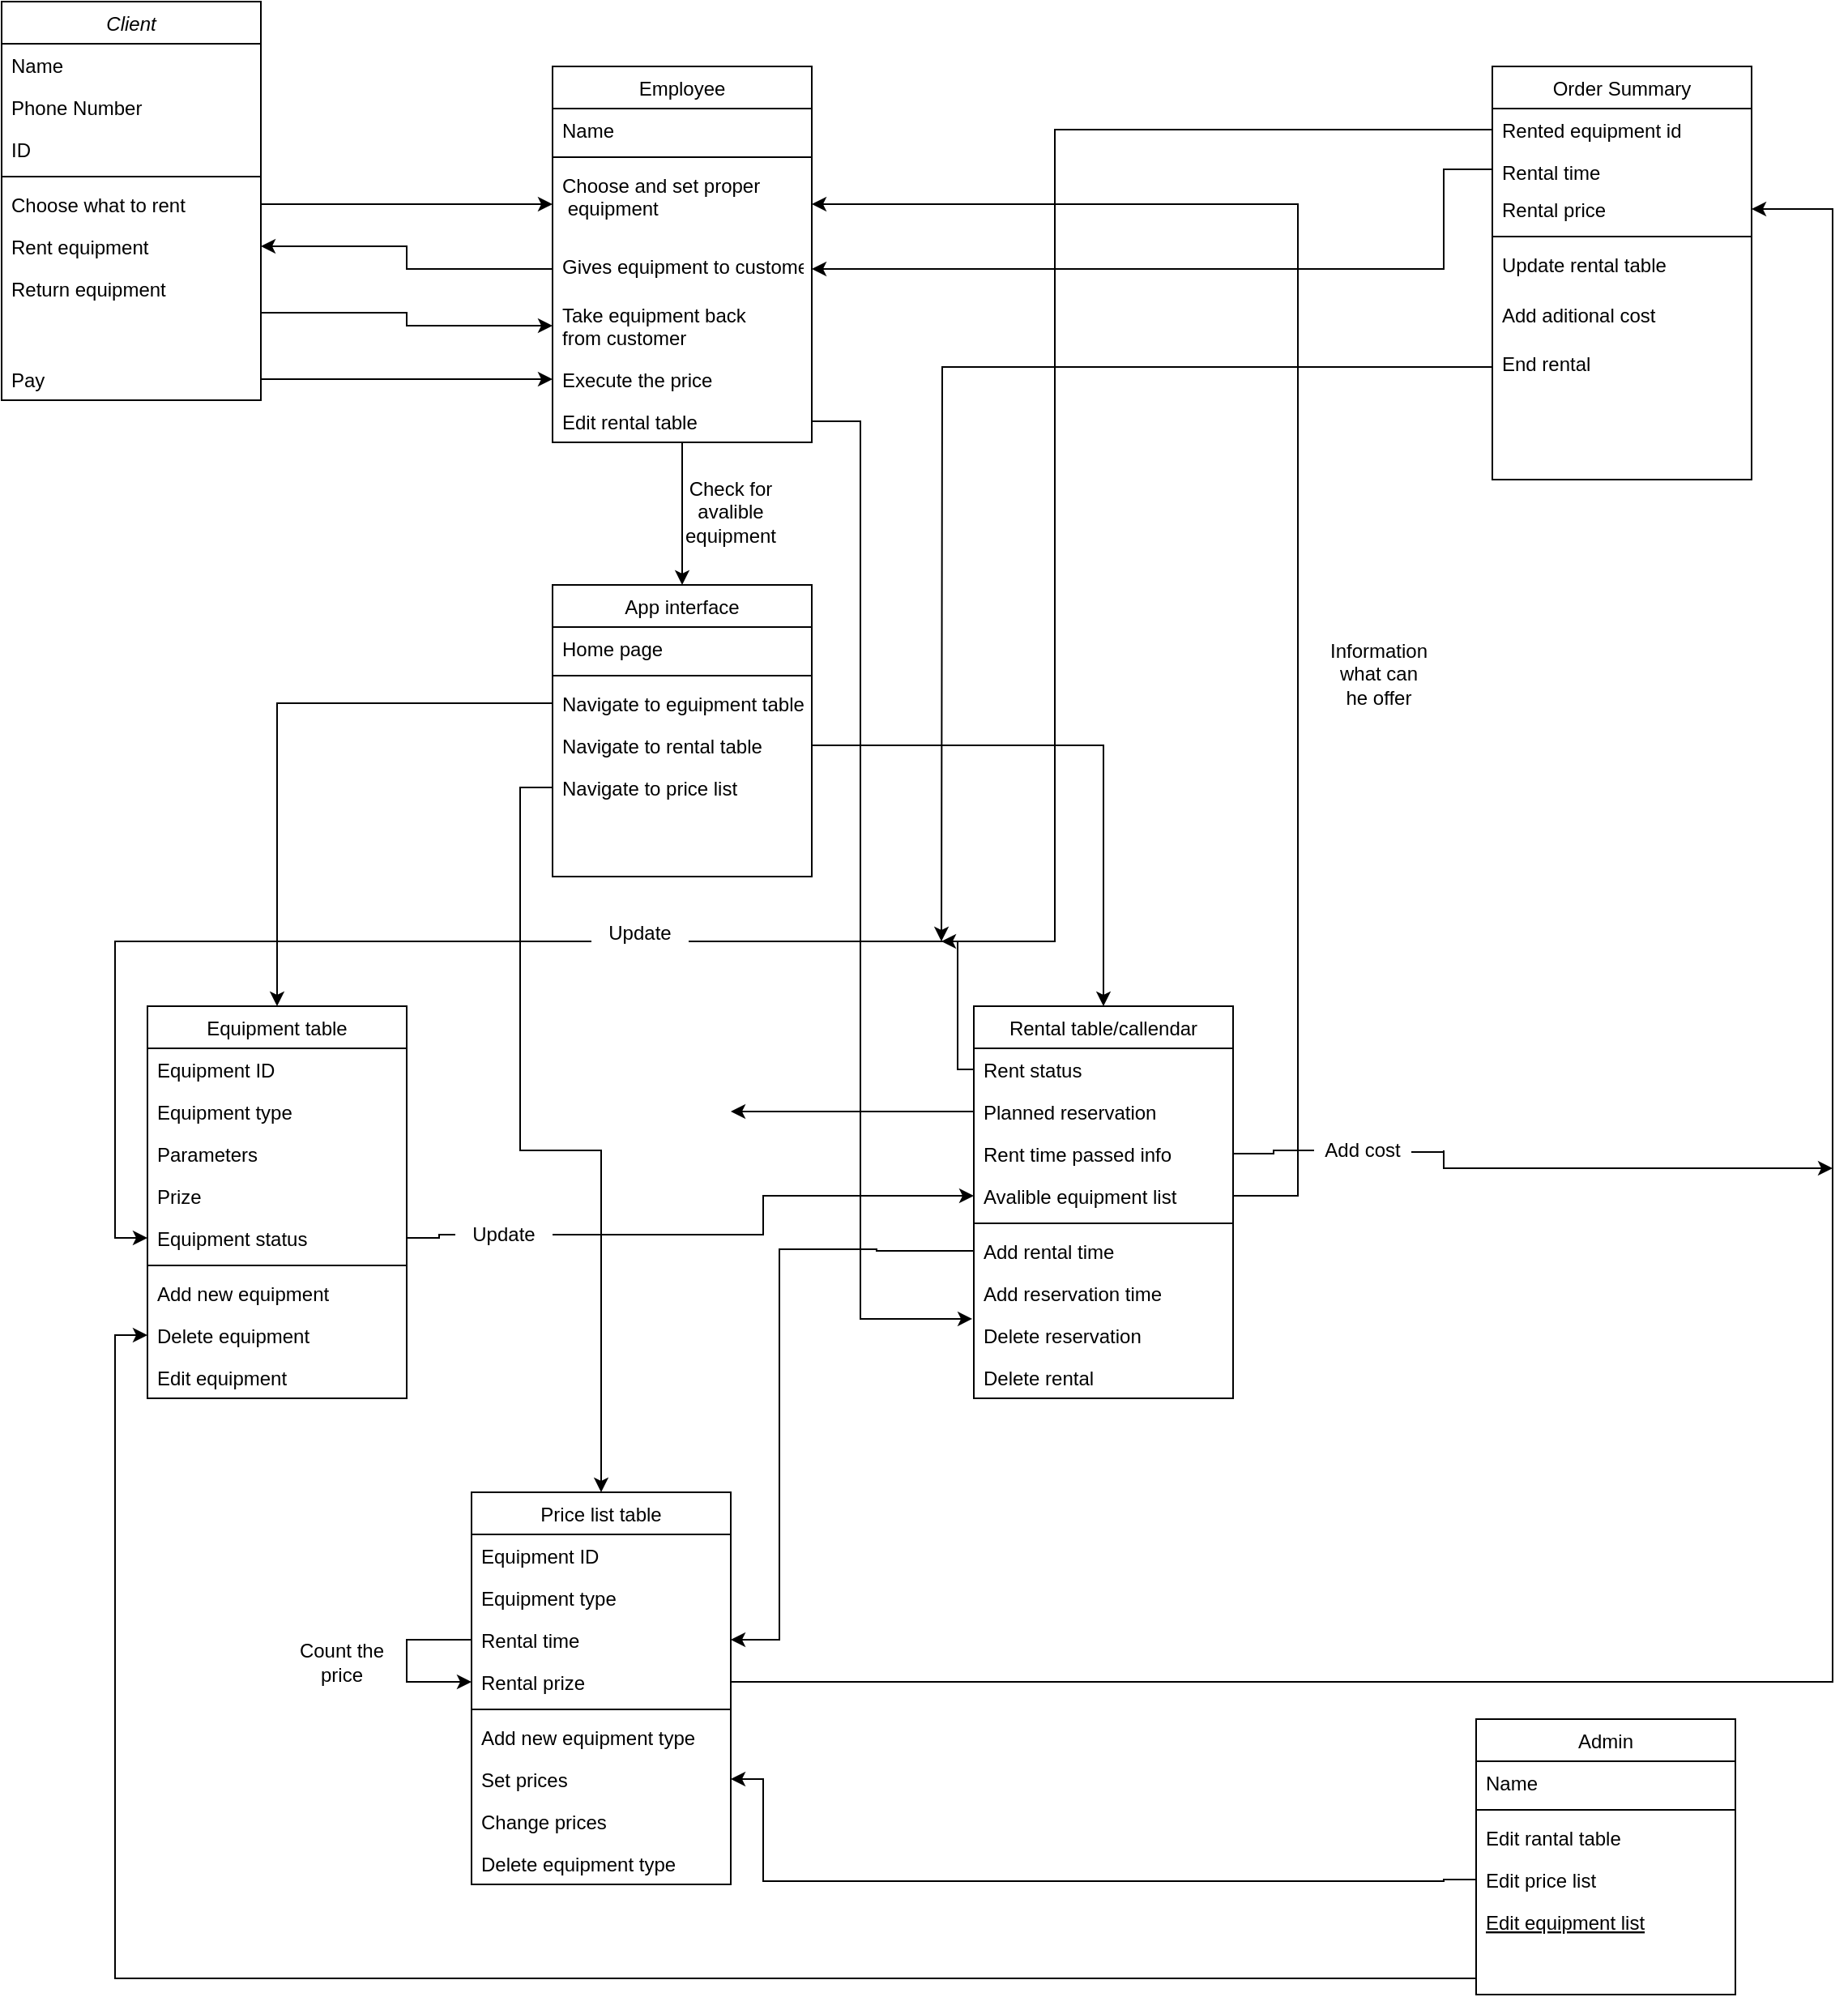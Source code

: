 <mxfile version="20.8.13" type="github">
  <diagram id="C5RBs43oDa-KdzZeNtuy" name="Page-1">
    <mxGraphModel dx="1434" dy="796" grid="1" gridSize="10" guides="1" tooltips="1" connect="1" arrows="1" fold="1" page="1" pageScale="1" pageWidth="827" pageHeight="1169" math="0" shadow="0">
      <root>
        <mxCell id="WIyWlLk6GJQsqaUBKTNV-0" />
        <mxCell id="WIyWlLk6GJQsqaUBKTNV-1" parent="WIyWlLk6GJQsqaUBKTNV-0" />
        <mxCell id="zkfFHV4jXpPFQw0GAbJ--0" value="Client" style="swimlane;fontStyle=2;align=center;verticalAlign=top;childLayout=stackLayout;horizontal=1;startSize=26;horizontalStack=0;resizeParent=1;resizeLast=0;collapsible=1;marginBottom=0;rounded=0;shadow=0;strokeWidth=1;" parent="WIyWlLk6GJQsqaUBKTNV-1" vertex="1">
          <mxGeometry x="50" y="30" width="160" height="246" as="geometry">
            <mxRectangle x="230" y="140" width="160" height="26" as="alternateBounds" />
          </mxGeometry>
        </mxCell>
        <mxCell id="zkfFHV4jXpPFQw0GAbJ--1" value="Name" style="text;align=left;verticalAlign=top;spacingLeft=4;spacingRight=4;overflow=hidden;rotatable=0;points=[[0,0.5],[1,0.5]];portConstraint=eastwest;" parent="zkfFHV4jXpPFQw0GAbJ--0" vertex="1">
          <mxGeometry y="26" width="160" height="26" as="geometry" />
        </mxCell>
        <mxCell id="zkfFHV4jXpPFQw0GAbJ--2" value="Phone Number" style="text;align=left;verticalAlign=top;spacingLeft=4;spacingRight=4;overflow=hidden;rotatable=0;points=[[0,0.5],[1,0.5]];portConstraint=eastwest;rounded=0;shadow=0;html=0;" parent="zkfFHV4jXpPFQw0GAbJ--0" vertex="1">
          <mxGeometry y="52" width="160" height="26" as="geometry" />
        </mxCell>
        <mxCell id="zkfFHV4jXpPFQw0GAbJ--3" value="ID" style="text;align=left;verticalAlign=top;spacingLeft=4;spacingRight=4;overflow=hidden;rotatable=0;points=[[0,0.5],[1,0.5]];portConstraint=eastwest;rounded=0;shadow=0;html=0;" parent="zkfFHV4jXpPFQw0GAbJ--0" vertex="1">
          <mxGeometry y="78" width="160" height="26" as="geometry" />
        </mxCell>
        <mxCell id="zkfFHV4jXpPFQw0GAbJ--4" value="" style="line;html=1;strokeWidth=1;align=left;verticalAlign=middle;spacingTop=-1;spacingLeft=3;spacingRight=3;rotatable=0;labelPosition=right;points=[];portConstraint=eastwest;" parent="zkfFHV4jXpPFQw0GAbJ--0" vertex="1">
          <mxGeometry y="104" width="160" height="8" as="geometry" />
        </mxCell>
        <mxCell id="zkfFHV4jXpPFQw0GAbJ--5" value="Choose what to rent" style="text;align=left;verticalAlign=top;spacingLeft=4;spacingRight=4;overflow=hidden;rotatable=0;points=[[0,0.5],[1,0.5]];portConstraint=eastwest;" parent="zkfFHV4jXpPFQw0GAbJ--0" vertex="1">
          <mxGeometry y="112" width="160" height="26" as="geometry" />
        </mxCell>
        <mxCell id="wicKvyrK94iRV2ChiAYH-0" value="Rent equipment" style="text;align=left;verticalAlign=top;spacingLeft=4;spacingRight=4;overflow=hidden;rotatable=0;points=[[0,0.5],[1,0.5]];portConstraint=eastwest;" vertex="1" parent="zkfFHV4jXpPFQw0GAbJ--0">
          <mxGeometry y="138" width="160" height="26" as="geometry" />
        </mxCell>
        <mxCell id="wicKvyrK94iRV2ChiAYH-1" value="Return equipment" style="text;align=left;verticalAlign=top;spacingLeft=4;spacingRight=4;overflow=hidden;rotatable=0;points=[[0,0.5],[1,0.5]];portConstraint=eastwest;" vertex="1" parent="zkfFHV4jXpPFQw0GAbJ--0">
          <mxGeometry y="164" width="160" height="56" as="geometry" />
        </mxCell>
        <mxCell id="wicKvyrK94iRV2ChiAYH-2" value="Pay" style="text;align=left;verticalAlign=top;spacingLeft=4;spacingRight=4;overflow=hidden;rotatable=0;points=[[0,0.5],[1,0.5]];portConstraint=eastwest;" vertex="1" parent="zkfFHV4jXpPFQw0GAbJ--0">
          <mxGeometry y="220" width="160" height="26" as="geometry" />
        </mxCell>
        <mxCell id="zkfFHV4jXpPFQw0GAbJ--6" value="Admin" style="swimlane;fontStyle=0;align=center;verticalAlign=top;childLayout=stackLayout;horizontal=1;startSize=26;horizontalStack=0;resizeParent=1;resizeLast=0;collapsible=1;marginBottom=0;rounded=0;shadow=0;strokeWidth=1;" parent="WIyWlLk6GJQsqaUBKTNV-1" vertex="1">
          <mxGeometry x="960" y="1090" width="160" height="170" as="geometry">
            <mxRectangle x="130" y="380" width="160" height="26" as="alternateBounds" />
          </mxGeometry>
        </mxCell>
        <mxCell id="zkfFHV4jXpPFQw0GAbJ--7" value="Name" style="text;align=left;verticalAlign=top;spacingLeft=4;spacingRight=4;overflow=hidden;rotatable=0;points=[[0,0.5],[1,0.5]];portConstraint=eastwest;" parent="zkfFHV4jXpPFQw0GAbJ--6" vertex="1">
          <mxGeometry y="26" width="160" height="26" as="geometry" />
        </mxCell>
        <mxCell id="zkfFHV4jXpPFQw0GAbJ--9" value="" style="line;html=1;strokeWidth=1;align=left;verticalAlign=middle;spacingTop=-1;spacingLeft=3;spacingRight=3;rotatable=0;labelPosition=right;points=[];portConstraint=eastwest;" parent="zkfFHV4jXpPFQw0GAbJ--6" vertex="1">
          <mxGeometry y="52" width="160" height="8" as="geometry" />
        </mxCell>
        <mxCell id="zkfFHV4jXpPFQw0GAbJ--11" value="Edit rantal table" style="text;align=left;verticalAlign=top;spacingLeft=4;spacingRight=4;overflow=hidden;rotatable=0;points=[[0,0.5],[1,0.5]];portConstraint=eastwest;" parent="zkfFHV4jXpPFQw0GAbJ--6" vertex="1">
          <mxGeometry y="60" width="160" height="26" as="geometry" />
        </mxCell>
        <mxCell id="wicKvyrK94iRV2ChiAYH-9" value="Edit price list" style="text;align=left;verticalAlign=top;spacingLeft=4;spacingRight=4;overflow=hidden;rotatable=0;points=[[0,0.5],[1,0.5]];portConstraint=eastwest;" vertex="1" parent="zkfFHV4jXpPFQw0GAbJ--6">
          <mxGeometry y="86" width="160" height="26" as="geometry" />
        </mxCell>
        <mxCell id="zkfFHV4jXpPFQw0GAbJ--10" value="Edit equipment list" style="text;align=left;verticalAlign=top;spacingLeft=4;spacingRight=4;overflow=hidden;rotatable=0;points=[[0,0.5],[1,0.5]];portConstraint=eastwest;fontStyle=4" parent="zkfFHV4jXpPFQw0GAbJ--6" vertex="1">
          <mxGeometry y="112" width="160" height="26" as="geometry" />
        </mxCell>
        <mxCell id="zkfFHV4jXpPFQw0GAbJ--13" value="App interface" style="swimlane;fontStyle=0;align=center;verticalAlign=top;childLayout=stackLayout;horizontal=1;startSize=26;horizontalStack=0;resizeParent=1;resizeLast=0;collapsible=1;marginBottom=0;rounded=0;shadow=0;strokeWidth=1;" parent="WIyWlLk6GJQsqaUBKTNV-1" vertex="1">
          <mxGeometry x="390" y="390" width="160" height="180" as="geometry">
            <mxRectangle x="340" y="380" width="170" height="26" as="alternateBounds" />
          </mxGeometry>
        </mxCell>
        <mxCell id="zkfFHV4jXpPFQw0GAbJ--14" value="Home page" style="text;align=left;verticalAlign=top;spacingLeft=4;spacingRight=4;overflow=hidden;rotatable=0;points=[[0,0.5],[1,0.5]];portConstraint=eastwest;" parent="zkfFHV4jXpPFQw0GAbJ--13" vertex="1">
          <mxGeometry y="26" width="160" height="26" as="geometry" />
        </mxCell>
        <mxCell id="zkfFHV4jXpPFQw0GAbJ--15" value="" style="line;html=1;strokeWidth=1;align=left;verticalAlign=middle;spacingTop=-1;spacingLeft=3;spacingRight=3;rotatable=0;labelPosition=right;points=[];portConstraint=eastwest;" parent="zkfFHV4jXpPFQw0GAbJ--13" vertex="1">
          <mxGeometry y="52" width="160" height="8" as="geometry" />
        </mxCell>
        <mxCell id="wicKvyrK94iRV2ChiAYH-6" value="Navigate to eguipment table" style="text;align=left;verticalAlign=top;spacingLeft=4;spacingRight=4;overflow=hidden;rotatable=0;points=[[0,0.5],[1,0.5]];portConstraint=eastwest;" vertex="1" parent="zkfFHV4jXpPFQw0GAbJ--13">
          <mxGeometry y="60" width="160" height="26" as="geometry" />
        </mxCell>
        <mxCell id="wicKvyrK94iRV2ChiAYH-7" value="Navigate to rental table" style="text;align=left;verticalAlign=top;spacingLeft=4;spacingRight=4;overflow=hidden;rotatable=0;points=[[0,0.5],[1,0.5]];portConstraint=eastwest;" vertex="1" parent="zkfFHV4jXpPFQw0GAbJ--13">
          <mxGeometry y="86" width="160" height="26" as="geometry" />
        </mxCell>
        <mxCell id="wicKvyrK94iRV2ChiAYH-25" value="Navigate to price list" style="text;align=left;verticalAlign=top;spacingLeft=4;spacingRight=4;overflow=hidden;rotatable=0;points=[[0,0.5],[1,0.5]];portConstraint=eastwest;" vertex="1" parent="zkfFHV4jXpPFQw0GAbJ--13">
          <mxGeometry y="112" width="160" height="26" as="geometry" />
        </mxCell>
        <mxCell id="wicKvyrK94iRV2ChiAYH-10" style="edgeStyle=orthogonalEdgeStyle;rounded=0;orthogonalLoop=1;jettySize=auto;html=1;exitX=0.5;exitY=1;exitDx=0;exitDy=0;" edge="1" parent="WIyWlLk6GJQsqaUBKTNV-1" source="zkfFHV4jXpPFQw0GAbJ--17" target="zkfFHV4jXpPFQw0GAbJ--13">
          <mxGeometry relative="1" as="geometry" />
        </mxCell>
        <mxCell id="zkfFHV4jXpPFQw0GAbJ--17" value="Employee" style="swimlane;fontStyle=0;align=center;verticalAlign=top;childLayout=stackLayout;horizontal=1;startSize=26;horizontalStack=0;resizeParent=1;resizeLast=0;collapsible=1;marginBottom=0;rounded=0;shadow=0;strokeWidth=1;" parent="WIyWlLk6GJQsqaUBKTNV-1" vertex="1">
          <mxGeometry x="390" y="70" width="160" height="232" as="geometry">
            <mxRectangle x="550" y="140" width="160" height="26" as="alternateBounds" />
          </mxGeometry>
        </mxCell>
        <mxCell id="zkfFHV4jXpPFQw0GAbJ--18" value="Name" style="text;align=left;verticalAlign=top;spacingLeft=4;spacingRight=4;overflow=hidden;rotatable=0;points=[[0,0.5],[1,0.5]];portConstraint=eastwest;" parent="zkfFHV4jXpPFQw0GAbJ--17" vertex="1">
          <mxGeometry y="26" width="160" height="26" as="geometry" />
        </mxCell>
        <mxCell id="zkfFHV4jXpPFQw0GAbJ--23" value="" style="line;html=1;strokeWidth=1;align=left;verticalAlign=middle;spacingTop=-1;spacingLeft=3;spacingRight=3;rotatable=0;labelPosition=right;points=[];portConstraint=eastwest;" parent="zkfFHV4jXpPFQw0GAbJ--17" vertex="1">
          <mxGeometry y="52" width="160" height="8" as="geometry" />
        </mxCell>
        <mxCell id="zkfFHV4jXpPFQw0GAbJ--24" value="Choose and set proper&#xa; equipment" style="text;align=left;verticalAlign=top;spacingLeft=4;spacingRight=4;overflow=hidden;rotatable=0;points=[[0,0.5],[1,0.5]];portConstraint=eastwest;" parent="zkfFHV4jXpPFQw0GAbJ--17" vertex="1">
          <mxGeometry y="60" width="160" height="50" as="geometry" />
        </mxCell>
        <mxCell id="zkfFHV4jXpPFQw0GAbJ--25" value="Gives equipment to customer" style="text;align=left;verticalAlign=top;spacingLeft=4;spacingRight=4;overflow=hidden;rotatable=0;points=[[0,0.5],[1,0.5]];portConstraint=eastwest;" parent="zkfFHV4jXpPFQw0GAbJ--17" vertex="1">
          <mxGeometry y="110" width="160" height="30" as="geometry" />
        </mxCell>
        <mxCell id="wicKvyrK94iRV2ChiAYH-3" value="Take equipment back &#xa;from customer" style="text;align=left;verticalAlign=top;spacingLeft=4;spacingRight=4;overflow=hidden;rotatable=0;points=[[0,0.5],[1,0.5]];portConstraint=eastwest;" vertex="1" parent="zkfFHV4jXpPFQw0GAbJ--17">
          <mxGeometry y="140" width="160" height="40" as="geometry" />
        </mxCell>
        <mxCell id="wicKvyrK94iRV2ChiAYH-5" value="Execute the price" style="text;align=left;verticalAlign=top;spacingLeft=4;spacingRight=4;overflow=hidden;rotatable=0;points=[[0,0.5],[1,0.5]];portConstraint=eastwest;" vertex="1" parent="zkfFHV4jXpPFQw0GAbJ--17">
          <mxGeometry y="180" width="160" height="26" as="geometry" />
        </mxCell>
        <mxCell id="wicKvyrK94iRV2ChiAYH-76" value="Edit rental table" style="text;align=left;verticalAlign=top;spacingLeft=4;spacingRight=4;overflow=hidden;rotatable=0;points=[[0,0.5],[1,0.5]];portConstraint=eastwest;" vertex="1" parent="zkfFHV4jXpPFQw0GAbJ--17">
          <mxGeometry y="206" width="160" height="26" as="geometry" />
        </mxCell>
        <mxCell id="wicKvyrK94iRV2ChiAYH-11" style="edgeStyle=orthogonalEdgeStyle;rounded=0;orthogonalLoop=1;jettySize=auto;html=1;" edge="1" parent="WIyWlLk6GJQsqaUBKTNV-1" source="zkfFHV4jXpPFQw0GAbJ--5" target="zkfFHV4jXpPFQw0GAbJ--24">
          <mxGeometry relative="1" as="geometry" />
        </mxCell>
        <mxCell id="wicKvyrK94iRV2ChiAYH-12" value="Check for avalible equipment" style="text;html=1;strokeColor=none;fillColor=none;align=center;verticalAlign=middle;whiteSpace=wrap;rounded=0;" vertex="1" parent="WIyWlLk6GJQsqaUBKTNV-1">
          <mxGeometry x="470" y="330" width="60" height="30" as="geometry" />
        </mxCell>
        <mxCell id="wicKvyrK94iRV2ChiAYH-13" value="Rental table/callendar" style="swimlane;fontStyle=0;align=center;verticalAlign=top;childLayout=stackLayout;horizontal=1;startSize=26;horizontalStack=0;resizeParent=1;resizeLast=0;collapsible=1;marginBottom=0;rounded=0;shadow=0;strokeWidth=1;" vertex="1" parent="WIyWlLk6GJQsqaUBKTNV-1">
          <mxGeometry x="650" y="650" width="160" height="242" as="geometry">
            <mxRectangle x="340" y="380" width="170" height="26" as="alternateBounds" />
          </mxGeometry>
        </mxCell>
        <mxCell id="wicKvyrK94iRV2ChiAYH-14" value="Rent status" style="text;align=left;verticalAlign=top;spacingLeft=4;spacingRight=4;overflow=hidden;rotatable=0;points=[[0,0.5],[1,0.5]];portConstraint=eastwest;" vertex="1" parent="wicKvyrK94iRV2ChiAYH-13">
          <mxGeometry y="26" width="160" height="26" as="geometry" />
        </mxCell>
        <mxCell id="wicKvyrK94iRV2ChiAYH-26" value="Planned reservation" style="text;align=left;verticalAlign=top;spacingLeft=4;spacingRight=4;overflow=hidden;rotatable=0;points=[[0,0.5],[1,0.5]];portConstraint=eastwest;" vertex="1" parent="wicKvyrK94iRV2ChiAYH-13">
          <mxGeometry y="52" width="160" height="26" as="geometry" />
        </mxCell>
        <mxCell id="wicKvyrK94iRV2ChiAYH-29" value="Rent time passed info" style="text;align=left;verticalAlign=top;spacingLeft=4;spacingRight=4;overflow=hidden;rotatable=0;points=[[0,0.5],[1,0.5]];portConstraint=eastwest;" vertex="1" parent="wicKvyrK94iRV2ChiAYH-13">
          <mxGeometry y="78" width="160" height="26" as="geometry" />
        </mxCell>
        <mxCell id="wicKvyrK94iRV2ChiAYH-49" value="Avalible equipment list" style="text;align=left;verticalAlign=top;spacingLeft=4;spacingRight=4;overflow=hidden;rotatable=0;points=[[0,0.5],[1,0.5]];portConstraint=eastwest;" vertex="1" parent="wicKvyrK94iRV2ChiAYH-13">
          <mxGeometry y="104" width="160" height="26" as="geometry" />
        </mxCell>
        <mxCell id="wicKvyrK94iRV2ChiAYH-15" value="" style="line;html=1;strokeWidth=1;align=left;verticalAlign=middle;spacingTop=-1;spacingLeft=3;spacingRight=3;rotatable=0;labelPosition=right;points=[];portConstraint=eastwest;" vertex="1" parent="wicKvyrK94iRV2ChiAYH-13">
          <mxGeometry y="130" width="160" height="8" as="geometry" />
        </mxCell>
        <mxCell id="wicKvyrK94iRV2ChiAYH-16" value="Add rental time" style="text;align=left;verticalAlign=top;spacingLeft=4;spacingRight=4;overflow=hidden;rotatable=0;points=[[0,0.5],[1,0.5]];portConstraint=eastwest;" vertex="1" parent="wicKvyrK94iRV2ChiAYH-13">
          <mxGeometry y="138" width="160" height="26" as="geometry" />
        </mxCell>
        <mxCell id="wicKvyrK94iRV2ChiAYH-17" value="Add reservation time" style="text;align=left;verticalAlign=top;spacingLeft=4;spacingRight=4;overflow=hidden;rotatable=0;points=[[0,0.5],[1,0.5]];portConstraint=eastwest;" vertex="1" parent="wicKvyrK94iRV2ChiAYH-13">
          <mxGeometry y="164" width="160" height="26" as="geometry" />
        </mxCell>
        <mxCell id="wicKvyrK94iRV2ChiAYH-28" value="Delete reservation" style="text;align=left;verticalAlign=top;spacingLeft=4;spacingRight=4;overflow=hidden;rotatable=0;points=[[0,0.5],[1,0.5]];portConstraint=eastwest;" vertex="1" parent="wicKvyrK94iRV2ChiAYH-13">
          <mxGeometry y="190" width="160" height="26" as="geometry" />
        </mxCell>
        <mxCell id="wicKvyrK94iRV2ChiAYH-27" value="Delete rental" style="text;align=left;verticalAlign=top;spacingLeft=4;spacingRight=4;overflow=hidden;rotatable=0;points=[[0,0.5],[1,0.5]];portConstraint=eastwest;" vertex="1" parent="wicKvyrK94iRV2ChiAYH-13">
          <mxGeometry y="216" width="160" height="26" as="geometry" />
        </mxCell>
        <mxCell id="wicKvyrK94iRV2ChiAYH-18" value="Equipment table" style="swimlane;fontStyle=0;align=center;verticalAlign=top;childLayout=stackLayout;horizontal=1;startSize=26;horizontalStack=0;resizeParent=1;resizeLast=0;collapsible=1;marginBottom=0;rounded=0;shadow=0;strokeWidth=1;" vertex="1" parent="WIyWlLk6GJQsqaUBKTNV-1">
          <mxGeometry x="140" y="650" width="160" height="242" as="geometry">
            <mxRectangle x="340" y="380" width="170" height="26" as="alternateBounds" />
          </mxGeometry>
        </mxCell>
        <mxCell id="wicKvyrK94iRV2ChiAYH-19" value="Equipment ID" style="text;align=left;verticalAlign=top;spacingLeft=4;spacingRight=4;overflow=hidden;rotatable=0;points=[[0,0.5],[1,0.5]];portConstraint=eastwest;" vertex="1" parent="wicKvyrK94iRV2ChiAYH-18">
          <mxGeometry y="26" width="160" height="26" as="geometry" />
        </mxCell>
        <mxCell id="wicKvyrK94iRV2ChiAYH-41" value="Equipment type" style="text;align=left;verticalAlign=top;spacingLeft=4;spacingRight=4;overflow=hidden;rotatable=0;points=[[0,0.5],[1,0.5]];portConstraint=eastwest;" vertex="1" parent="wicKvyrK94iRV2ChiAYH-18">
          <mxGeometry y="52" width="160" height="26" as="geometry" />
        </mxCell>
        <mxCell id="wicKvyrK94iRV2ChiAYH-23" value="Parameters" style="text;align=left;verticalAlign=top;spacingLeft=4;spacingRight=4;overflow=hidden;rotatable=0;points=[[0,0.5],[1,0.5]];portConstraint=eastwest;" vertex="1" parent="wicKvyrK94iRV2ChiAYH-18">
          <mxGeometry y="78" width="160" height="26" as="geometry" />
        </mxCell>
        <mxCell id="wicKvyrK94iRV2ChiAYH-24" value="Prize" style="text;align=left;verticalAlign=top;spacingLeft=4;spacingRight=4;overflow=hidden;rotatable=0;points=[[0,0.5],[1,0.5]];portConstraint=eastwest;" vertex="1" parent="wicKvyrK94iRV2ChiAYH-18">
          <mxGeometry y="104" width="160" height="26" as="geometry" />
        </mxCell>
        <mxCell id="wicKvyrK94iRV2ChiAYH-70" value="Equipment status" style="text;align=left;verticalAlign=top;spacingLeft=4;spacingRight=4;overflow=hidden;rotatable=0;points=[[0,0.5],[1,0.5]];portConstraint=eastwest;" vertex="1" parent="wicKvyrK94iRV2ChiAYH-18">
          <mxGeometry y="130" width="160" height="26" as="geometry" />
        </mxCell>
        <mxCell id="wicKvyrK94iRV2ChiAYH-20" value="" style="line;html=1;strokeWidth=1;align=left;verticalAlign=middle;spacingTop=-1;spacingLeft=3;spacingRight=3;rotatable=0;labelPosition=right;points=[];portConstraint=eastwest;" vertex="1" parent="wicKvyrK94iRV2ChiAYH-18">
          <mxGeometry y="156" width="160" height="8" as="geometry" />
        </mxCell>
        <mxCell id="wicKvyrK94iRV2ChiAYH-21" value="Add new equipment" style="text;align=left;verticalAlign=top;spacingLeft=4;spacingRight=4;overflow=hidden;rotatable=0;points=[[0,0.5],[1,0.5]];portConstraint=eastwest;" vertex="1" parent="wicKvyrK94iRV2ChiAYH-18">
          <mxGeometry y="164" width="160" height="26" as="geometry" />
        </mxCell>
        <mxCell id="wicKvyrK94iRV2ChiAYH-22" value="Delete equipment" style="text;align=left;verticalAlign=top;spacingLeft=4;spacingRight=4;overflow=hidden;rotatable=0;points=[[0,0.5],[1,0.5]];portConstraint=eastwest;" vertex="1" parent="wicKvyrK94iRV2ChiAYH-18">
          <mxGeometry y="190" width="160" height="26" as="geometry" />
        </mxCell>
        <mxCell id="wicKvyrK94iRV2ChiAYH-45" value="Edit equipment" style="text;align=left;verticalAlign=top;spacingLeft=4;spacingRight=4;overflow=hidden;rotatable=0;points=[[0,0.5],[1,0.5]];portConstraint=eastwest;" vertex="1" parent="wicKvyrK94iRV2ChiAYH-18">
          <mxGeometry y="216" width="160" height="26" as="geometry" />
        </mxCell>
        <mxCell id="wicKvyrK94iRV2ChiAYH-30" style="edgeStyle=orthogonalEdgeStyle;rounded=0;orthogonalLoop=1;jettySize=auto;html=1;entryX=0.5;entryY=0;entryDx=0;entryDy=0;" edge="1" parent="WIyWlLk6GJQsqaUBKTNV-1" source="wicKvyrK94iRV2ChiAYH-6" target="wicKvyrK94iRV2ChiAYH-18">
          <mxGeometry relative="1" as="geometry" />
        </mxCell>
        <mxCell id="wicKvyrK94iRV2ChiAYH-31" style="edgeStyle=orthogonalEdgeStyle;rounded=0;orthogonalLoop=1;jettySize=auto;html=1;entryX=0.5;entryY=0;entryDx=0;entryDy=0;" edge="1" parent="WIyWlLk6GJQsqaUBKTNV-1" source="wicKvyrK94iRV2ChiAYH-7" target="wicKvyrK94iRV2ChiAYH-13">
          <mxGeometry relative="1" as="geometry">
            <Array as="points">
              <mxPoint x="730" y="489" />
            </Array>
          </mxGeometry>
        </mxCell>
        <mxCell id="wicKvyrK94iRV2ChiAYH-32" value="Price list table" style="swimlane;fontStyle=0;align=center;verticalAlign=top;childLayout=stackLayout;horizontal=1;startSize=26;horizontalStack=0;resizeParent=1;resizeLast=0;collapsible=1;marginBottom=0;rounded=0;shadow=0;strokeWidth=1;" vertex="1" parent="WIyWlLk6GJQsqaUBKTNV-1">
          <mxGeometry x="340" y="950" width="160" height="242" as="geometry">
            <mxRectangle x="340" y="380" width="170" height="26" as="alternateBounds" />
          </mxGeometry>
        </mxCell>
        <mxCell id="wicKvyrK94iRV2ChiAYH-40" value="Equipment ID" style="text;align=left;verticalAlign=top;spacingLeft=4;spacingRight=4;overflow=hidden;rotatable=0;points=[[0,0.5],[1,0.5]];portConstraint=eastwest;" vertex="1" parent="wicKvyrK94iRV2ChiAYH-32">
          <mxGeometry y="26" width="160" height="26" as="geometry" />
        </mxCell>
        <mxCell id="wicKvyrK94iRV2ChiAYH-33" value="Equipment type" style="text;align=left;verticalAlign=top;spacingLeft=4;spacingRight=4;overflow=hidden;rotatable=0;points=[[0,0.5],[1,0.5]];portConstraint=eastwest;" vertex="1" parent="wicKvyrK94iRV2ChiAYH-32">
          <mxGeometry y="52" width="160" height="26" as="geometry" />
        </mxCell>
        <mxCell id="wicKvyrK94iRV2ChiAYH-59" style="edgeStyle=orthogonalEdgeStyle;rounded=0;orthogonalLoop=1;jettySize=auto;html=1;exitX=0;exitY=0.5;exitDx=0;exitDy=0;entryX=0;entryY=0.5;entryDx=0;entryDy=0;" edge="1" parent="wicKvyrK94iRV2ChiAYH-32" source="wicKvyrK94iRV2ChiAYH-38" target="wicKvyrK94iRV2ChiAYH-39">
          <mxGeometry relative="1" as="geometry">
            <Array as="points">
              <mxPoint x="-40" y="91" />
              <mxPoint x="-40" y="117" />
            </Array>
          </mxGeometry>
        </mxCell>
        <mxCell id="wicKvyrK94iRV2ChiAYH-38" value="Rental time" style="text;align=left;verticalAlign=top;spacingLeft=4;spacingRight=4;overflow=hidden;rotatable=0;points=[[0,0.5],[1,0.5]];portConstraint=eastwest;" vertex="1" parent="wicKvyrK94iRV2ChiAYH-32">
          <mxGeometry y="78" width="160" height="26" as="geometry" />
        </mxCell>
        <mxCell id="wicKvyrK94iRV2ChiAYH-39" value="Rental prize" style="text;align=left;verticalAlign=top;spacingLeft=4;spacingRight=4;overflow=hidden;rotatable=0;points=[[0,0.5],[1,0.5]];portConstraint=eastwest;" vertex="1" parent="wicKvyrK94iRV2ChiAYH-32">
          <mxGeometry y="104" width="160" height="26" as="geometry" />
        </mxCell>
        <mxCell id="wicKvyrK94iRV2ChiAYH-34" value="" style="line;html=1;strokeWidth=1;align=left;verticalAlign=middle;spacingTop=-1;spacingLeft=3;spacingRight=3;rotatable=0;labelPosition=right;points=[];portConstraint=eastwest;" vertex="1" parent="wicKvyrK94iRV2ChiAYH-32">
          <mxGeometry y="130" width="160" height="8" as="geometry" />
        </mxCell>
        <mxCell id="wicKvyrK94iRV2ChiAYH-35" value="Add new equipment type" style="text;align=left;verticalAlign=top;spacingLeft=4;spacingRight=4;overflow=hidden;rotatable=0;points=[[0,0.5],[1,0.5]];portConstraint=eastwest;" vertex="1" parent="wicKvyrK94iRV2ChiAYH-32">
          <mxGeometry y="138" width="160" height="26" as="geometry" />
        </mxCell>
        <mxCell id="wicKvyrK94iRV2ChiAYH-42" value="Set prices" style="text;align=left;verticalAlign=top;spacingLeft=4;spacingRight=4;overflow=hidden;rotatable=0;points=[[0,0.5],[1,0.5]];portConstraint=eastwest;" vertex="1" parent="wicKvyrK94iRV2ChiAYH-32">
          <mxGeometry y="164" width="160" height="26" as="geometry" />
        </mxCell>
        <mxCell id="wicKvyrK94iRV2ChiAYH-36" value="Change prices" style="text;align=left;verticalAlign=top;spacingLeft=4;spacingRight=4;overflow=hidden;rotatable=0;points=[[0,0.5],[1,0.5]];portConstraint=eastwest;" vertex="1" parent="wicKvyrK94iRV2ChiAYH-32">
          <mxGeometry y="190" width="160" height="26" as="geometry" />
        </mxCell>
        <mxCell id="wicKvyrK94iRV2ChiAYH-37" value="Delete equipment type" style="text;align=left;verticalAlign=top;spacingLeft=4;spacingRight=4;overflow=hidden;rotatable=0;points=[[0,0.5],[1,0.5]];portConstraint=eastwest;" vertex="1" parent="wicKvyrK94iRV2ChiAYH-32">
          <mxGeometry y="216" width="160" height="26" as="geometry" />
        </mxCell>
        <mxCell id="wicKvyrK94iRV2ChiAYH-43" style="edgeStyle=orthogonalEdgeStyle;rounded=0;orthogonalLoop=1;jettySize=auto;html=1;" edge="1" parent="WIyWlLk6GJQsqaUBKTNV-1" source="wicKvyrK94iRV2ChiAYH-25" target="wicKvyrK94iRV2ChiAYH-32">
          <mxGeometry relative="1" as="geometry" />
        </mxCell>
        <mxCell id="wicKvyrK94iRV2ChiAYH-46" style="edgeStyle=orthogonalEdgeStyle;rounded=0;orthogonalLoop=1;jettySize=auto;html=1;entryX=0;entryY=0.5;entryDx=0;entryDy=0;" edge="1" parent="WIyWlLk6GJQsqaUBKTNV-1" source="zkfFHV4jXpPFQw0GAbJ--10" target="wicKvyrK94iRV2ChiAYH-22">
          <mxGeometry relative="1" as="geometry">
            <Array as="points">
              <mxPoint x="960" y="1250" />
              <mxPoint x="120" y="1250" />
              <mxPoint x="120" y="853" />
            </Array>
          </mxGeometry>
        </mxCell>
        <mxCell id="wicKvyrK94iRV2ChiAYH-48" style="edgeStyle=orthogonalEdgeStyle;rounded=0;orthogonalLoop=1;jettySize=auto;html=1;" edge="1" parent="WIyWlLk6GJQsqaUBKTNV-1" source="wicKvyrK94iRV2ChiAYH-9">
          <mxGeometry relative="1" as="geometry">
            <mxPoint x="500" y="1127" as="targetPoint" />
            <Array as="points">
              <mxPoint x="940" y="1189" />
              <mxPoint x="940" y="1190" />
              <mxPoint x="520" y="1190" />
              <mxPoint x="520" y="1127" />
            </Array>
          </mxGeometry>
        </mxCell>
        <mxCell id="wicKvyrK94iRV2ChiAYH-50" style="edgeStyle=orthogonalEdgeStyle;rounded=0;orthogonalLoop=1;jettySize=auto;html=1;exitX=1;exitY=0.5;exitDx=0;exitDy=0;" edge="1" parent="WIyWlLk6GJQsqaUBKTNV-1" source="wicKvyrK94iRV2ChiAYH-49" target="zkfFHV4jXpPFQw0GAbJ--24">
          <mxGeometry relative="1" as="geometry">
            <Array as="points">
              <mxPoint x="850" y="767" />
              <mxPoint x="850" y="155" />
            </Array>
          </mxGeometry>
        </mxCell>
        <mxCell id="wicKvyrK94iRV2ChiAYH-51" value="Information what can he offer" style="text;html=1;strokeColor=none;fillColor=none;align=center;verticalAlign=middle;whiteSpace=wrap;rounded=0;" vertex="1" parent="WIyWlLk6GJQsqaUBKTNV-1">
          <mxGeometry x="870" y="430" width="60" height="30" as="geometry" />
        </mxCell>
        <mxCell id="wicKvyrK94iRV2ChiAYH-52" style="edgeStyle=orthogonalEdgeStyle;rounded=0;orthogonalLoop=1;jettySize=auto;html=1;" edge="1" parent="WIyWlLk6GJQsqaUBKTNV-1" source="zkfFHV4jXpPFQw0GAbJ--25" target="wicKvyrK94iRV2ChiAYH-0">
          <mxGeometry relative="1" as="geometry" />
        </mxCell>
        <mxCell id="wicKvyrK94iRV2ChiAYH-53" style="edgeStyle=orthogonalEdgeStyle;rounded=0;orthogonalLoop=1;jettySize=auto;html=1;" edge="1" parent="WIyWlLk6GJQsqaUBKTNV-1" source="wicKvyrK94iRV2ChiAYH-1" target="wicKvyrK94iRV2ChiAYH-3">
          <mxGeometry relative="1" as="geometry" />
        </mxCell>
        <mxCell id="wicKvyrK94iRV2ChiAYH-54" style="edgeStyle=orthogonalEdgeStyle;rounded=0;orthogonalLoop=1;jettySize=auto;html=1;entryX=0;entryY=0.5;entryDx=0;entryDy=0;" edge="1" parent="WIyWlLk6GJQsqaUBKTNV-1" source="wicKvyrK94iRV2ChiAYH-2" target="wicKvyrK94iRV2ChiAYH-5">
          <mxGeometry relative="1" as="geometry" />
        </mxCell>
        <mxCell id="wicKvyrK94iRV2ChiAYH-56" value="Count the price" style="text;html=1;strokeColor=none;fillColor=none;align=center;verticalAlign=middle;whiteSpace=wrap;rounded=0;" vertex="1" parent="WIyWlLk6GJQsqaUBKTNV-1">
          <mxGeometry x="230" y="1040" width="60" height="30" as="geometry" />
        </mxCell>
        <mxCell id="wicKvyrK94iRV2ChiAYH-57" style="edgeStyle=orthogonalEdgeStyle;rounded=0;orthogonalLoop=1;jettySize=auto;html=1;entryX=1;entryY=0.5;entryDx=0;entryDy=0;" edge="1" parent="WIyWlLk6GJQsqaUBKTNV-1" source="wicKvyrK94iRV2ChiAYH-16" target="wicKvyrK94iRV2ChiAYH-38">
          <mxGeometry relative="1" as="geometry">
            <Array as="points">
              <mxPoint x="590" y="801" />
              <mxPoint x="590" y="800" />
              <mxPoint x="530" y="800" />
              <mxPoint x="530" y="1041" />
            </Array>
          </mxGeometry>
        </mxCell>
        <mxCell id="wicKvyrK94iRV2ChiAYH-60" style="edgeStyle=orthogonalEdgeStyle;rounded=0;orthogonalLoop=1;jettySize=auto;html=1;startArrow=none;exitX=1;exitY=0.533;exitDx=0;exitDy=0;exitPerimeter=0;" edge="1" parent="WIyWlLk6GJQsqaUBKTNV-1" source="wicKvyrK94iRV2ChiAYH-61">
          <mxGeometry relative="1" as="geometry">
            <mxPoint x="1180" y="750" as="targetPoint" />
            <Array as="points">
              <mxPoint x="940" y="739" />
              <mxPoint x="940" y="750" />
              <mxPoint x="950" y="750" />
            </Array>
          </mxGeometry>
        </mxCell>
        <mxCell id="wicKvyrK94iRV2ChiAYH-63" value="Order Summary" style="swimlane;fontStyle=0;align=center;verticalAlign=top;childLayout=stackLayout;horizontal=1;startSize=26;horizontalStack=0;resizeParent=1;resizeLast=0;collapsible=1;marginBottom=0;rounded=0;shadow=0;strokeWidth=1;" vertex="1" parent="WIyWlLk6GJQsqaUBKTNV-1">
          <mxGeometry x="970" y="70" width="160" height="255" as="geometry">
            <mxRectangle x="550" y="140" width="160" height="26" as="alternateBounds" />
          </mxGeometry>
        </mxCell>
        <mxCell id="wicKvyrK94iRV2ChiAYH-64" value="Rented equipment id" style="text;align=left;verticalAlign=top;spacingLeft=4;spacingRight=4;overflow=hidden;rotatable=0;points=[[0,0.5],[1,0.5]];portConstraint=eastwest;" vertex="1" parent="wicKvyrK94iRV2ChiAYH-63">
          <mxGeometry y="26" width="160" height="26" as="geometry" />
        </mxCell>
        <mxCell id="wicKvyrK94iRV2ChiAYH-79" value="Rental time" style="text;align=left;verticalAlign=top;spacingLeft=4;spacingRight=4;overflow=hidden;rotatable=0;points=[[0,0.5],[1,0.5]];portConstraint=eastwest;" vertex="1" parent="wicKvyrK94iRV2ChiAYH-63">
          <mxGeometry y="52" width="160" height="23" as="geometry" />
        </mxCell>
        <mxCell id="wicKvyrK94iRV2ChiAYH-78" value="Rental price" style="text;align=left;verticalAlign=top;spacingLeft=4;spacingRight=4;overflow=hidden;rotatable=0;points=[[0,0.5],[1,0.5]];portConstraint=eastwest;" vertex="1" parent="wicKvyrK94iRV2ChiAYH-63">
          <mxGeometry y="75" width="160" height="26" as="geometry" />
        </mxCell>
        <mxCell id="wicKvyrK94iRV2ChiAYH-65" value="" style="line;html=1;strokeWidth=1;align=left;verticalAlign=middle;spacingTop=-1;spacingLeft=3;spacingRight=3;rotatable=0;labelPosition=right;points=[];portConstraint=eastwest;" vertex="1" parent="wicKvyrK94iRV2ChiAYH-63">
          <mxGeometry y="101" width="160" height="8" as="geometry" />
        </mxCell>
        <mxCell id="wicKvyrK94iRV2ChiAYH-66" value="Update rental table" style="text;align=left;verticalAlign=top;spacingLeft=4;spacingRight=4;overflow=hidden;rotatable=0;points=[[0,0.5],[1,0.5]];portConstraint=eastwest;" vertex="1" parent="wicKvyrK94iRV2ChiAYH-63">
          <mxGeometry y="109" width="160" height="31" as="geometry" />
        </mxCell>
        <mxCell id="wicKvyrK94iRV2ChiAYH-67" value="Add aditional cost" style="text;align=left;verticalAlign=top;spacingLeft=4;spacingRight=4;overflow=hidden;rotatable=0;points=[[0,0.5],[1,0.5]];portConstraint=eastwest;" vertex="1" parent="wicKvyrK94iRV2ChiAYH-63">
          <mxGeometry y="140" width="160" height="30" as="geometry" />
        </mxCell>
        <mxCell id="wicKvyrK94iRV2ChiAYH-68" value="End rental" style="text;align=left;verticalAlign=top;spacingLeft=4;spacingRight=4;overflow=hidden;rotatable=0;points=[[0,0.5],[1,0.5]];portConstraint=eastwest;" vertex="1" parent="wicKvyrK94iRV2ChiAYH-63">
          <mxGeometry y="170" width="160" height="31" as="geometry" />
        </mxCell>
        <mxCell id="wicKvyrK94iRV2ChiAYH-71" style="edgeStyle=orthogonalEdgeStyle;rounded=0;orthogonalLoop=1;jettySize=auto;html=1;startArrow=none;" edge="1" parent="WIyWlLk6GJQsqaUBKTNV-1" source="wicKvyrK94iRV2ChiAYH-83" target="wicKvyrK94iRV2ChiAYH-70">
          <mxGeometry relative="1" as="geometry">
            <Array as="points">
              <mxPoint x="120" y="610" />
              <mxPoint x="120" y="793" />
            </Array>
          </mxGeometry>
        </mxCell>
        <mxCell id="wicKvyrK94iRV2ChiAYH-75" style="edgeStyle=orthogonalEdgeStyle;rounded=0;orthogonalLoop=1;jettySize=auto;html=1;exitX=0;exitY=0.5;exitDx=0;exitDy=0;" edge="1" parent="WIyWlLk6GJQsqaUBKTNV-1" source="wicKvyrK94iRV2ChiAYH-26">
          <mxGeometry relative="1" as="geometry">
            <mxPoint x="500" y="715" as="targetPoint" />
          </mxGeometry>
        </mxCell>
        <mxCell id="wicKvyrK94iRV2ChiAYH-77" style="edgeStyle=orthogonalEdgeStyle;rounded=0;orthogonalLoop=1;jettySize=auto;html=1;entryX=-0.006;entryY=0.115;entryDx=0;entryDy=0;entryPerimeter=0;" edge="1" parent="WIyWlLk6GJQsqaUBKTNV-1" source="wicKvyrK94iRV2ChiAYH-76" target="wicKvyrK94iRV2ChiAYH-28">
          <mxGeometry relative="1" as="geometry">
            <Array as="points">
              <mxPoint x="580" y="289" />
              <mxPoint x="580" y="843" />
            </Array>
          </mxGeometry>
        </mxCell>
        <mxCell id="wicKvyrK94iRV2ChiAYH-81" style="edgeStyle=orthogonalEdgeStyle;rounded=0;orthogonalLoop=1;jettySize=auto;html=1;entryX=0;entryY=0.5;entryDx=0;entryDy=0;startArrow=none;" edge="1" parent="WIyWlLk6GJQsqaUBKTNV-1" source="wicKvyrK94iRV2ChiAYH-82" target="wicKvyrK94iRV2ChiAYH-49">
          <mxGeometry relative="1" as="geometry" />
        </mxCell>
        <mxCell id="wicKvyrK94iRV2ChiAYH-84" value="" style="edgeStyle=orthogonalEdgeStyle;rounded=0;orthogonalLoop=1;jettySize=auto;html=1;endArrow=none;" edge="1" parent="WIyWlLk6GJQsqaUBKTNV-1" source="wicKvyrK94iRV2ChiAYH-14" target="wicKvyrK94iRV2ChiAYH-83">
          <mxGeometry relative="1" as="geometry">
            <mxPoint x="650" y="689" as="sourcePoint" />
            <mxPoint x="140" y="793" as="targetPoint" />
            <Array as="points">
              <mxPoint x="640" y="689" />
              <mxPoint x="640" y="610" />
            </Array>
          </mxGeometry>
        </mxCell>
        <mxCell id="wicKvyrK94iRV2ChiAYH-83" value="Update" style="text;html=1;strokeColor=none;fillColor=none;align=center;verticalAlign=middle;whiteSpace=wrap;rounded=0;" vertex="1" parent="WIyWlLk6GJQsqaUBKTNV-1">
          <mxGeometry x="414" y="590" width="60" height="30" as="geometry" />
        </mxCell>
        <mxCell id="wicKvyrK94iRV2ChiAYH-85" value="" style="edgeStyle=orthogonalEdgeStyle;rounded=0;orthogonalLoop=1;jettySize=auto;html=1;entryX=0;entryY=0.5;entryDx=0;entryDy=0;endArrow=none;" edge="1" parent="WIyWlLk6GJQsqaUBKTNV-1" source="wicKvyrK94iRV2ChiAYH-70" target="wicKvyrK94iRV2ChiAYH-82">
          <mxGeometry relative="1" as="geometry">
            <mxPoint x="300" y="793" as="sourcePoint" />
            <mxPoint x="650" y="767" as="targetPoint" />
          </mxGeometry>
        </mxCell>
        <mxCell id="wicKvyrK94iRV2ChiAYH-82" value="Update" style="text;html=1;strokeColor=none;fillColor=none;align=center;verticalAlign=middle;whiteSpace=wrap;rounded=0;" vertex="1" parent="WIyWlLk6GJQsqaUBKTNV-1">
          <mxGeometry x="330" y="776" width="60" height="30" as="geometry" />
        </mxCell>
        <mxCell id="wicKvyrK94iRV2ChiAYH-86" value="" style="edgeStyle=orthogonalEdgeStyle;rounded=0;orthogonalLoop=1;jettySize=auto;html=1;endArrow=none;" edge="1" parent="WIyWlLk6GJQsqaUBKTNV-1" source="wicKvyrK94iRV2ChiAYH-29" target="wicKvyrK94iRV2ChiAYH-61">
          <mxGeometry relative="1" as="geometry">
            <mxPoint x="950" y="740" as="targetPoint" />
            <mxPoint x="810" y="741" as="sourcePoint" />
          </mxGeometry>
        </mxCell>
        <mxCell id="wicKvyrK94iRV2ChiAYH-61" value="Add cost" style="text;html=1;strokeColor=none;fillColor=none;align=center;verticalAlign=middle;whiteSpace=wrap;rounded=0;" vertex="1" parent="WIyWlLk6GJQsqaUBKTNV-1">
          <mxGeometry x="860" y="724" width="60" height="30" as="geometry" />
        </mxCell>
        <mxCell id="wicKvyrK94iRV2ChiAYH-93" style="edgeStyle=orthogonalEdgeStyle;rounded=0;orthogonalLoop=1;jettySize=auto;html=1;entryX=1;entryY=0.5;entryDx=0;entryDy=0;" edge="1" parent="WIyWlLk6GJQsqaUBKTNV-1" source="wicKvyrK94iRV2ChiAYH-39" target="wicKvyrK94iRV2ChiAYH-78">
          <mxGeometry relative="1" as="geometry">
            <Array as="points">
              <mxPoint x="1180" y="1067" />
              <mxPoint x="1180" y="158" />
            </Array>
          </mxGeometry>
        </mxCell>
        <mxCell id="wicKvyrK94iRV2ChiAYH-94" style="edgeStyle=orthogonalEdgeStyle;rounded=0;orthogonalLoop=1;jettySize=auto;html=1;exitX=0;exitY=0.5;exitDx=0;exitDy=0;" edge="1" parent="WIyWlLk6GJQsqaUBKTNV-1" source="wicKvyrK94iRV2ChiAYH-79" target="zkfFHV4jXpPFQw0GAbJ--25">
          <mxGeometry relative="1" as="geometry">
            <Array as="points">
              <mxPoint x="940" y="134" />
              <mxPoint x="940" y="195" />
            </Array>
          </mxGeometry>
        </mxCell>
        <mxCell id="wicKvyrK94iRV2ChiAYH-96" style="edgeStyle=orthogonalEdgeStyle;rounded=0;orthogonalLoop=1;jettySize=auto;html=1;" edge="1" parent="WIyWlLk6GJQsqaUBKTNV-1" source="wicKvyrK94iRV2ChiAYH-68">
          <mxGeometry relative="1" as="geometry">
            <mxPoint x="630" y="610" as="targetPoint" />
          </mxGeometry>
        </mxCell>
        <mxCell id="wicKvyrK94iRV2ChiAYH-97" style="edgeStyle=orthogonalEdgeStyle;rounded=0;orthogonalLoop=1;jettySize=auto;html=1;" edge="1" parent="WIyWlLk6GJQsqaUBKTNV-1" source="wicKvyrK94iRV2ChiAYH-64">
          <mxGeometry relative="1" as="geometry">
            <mxPoint x="630" y="610" as="targetPoint" />
            <Array as="points">
              <mxPoint x="700" y="109" />
              <mxPoint x="700" y="610" />
            </Array>
          </mxGeometry>
        </mxCell>
      </root>
    </mxGraphModel>
  </diagram>
</mxfile>
